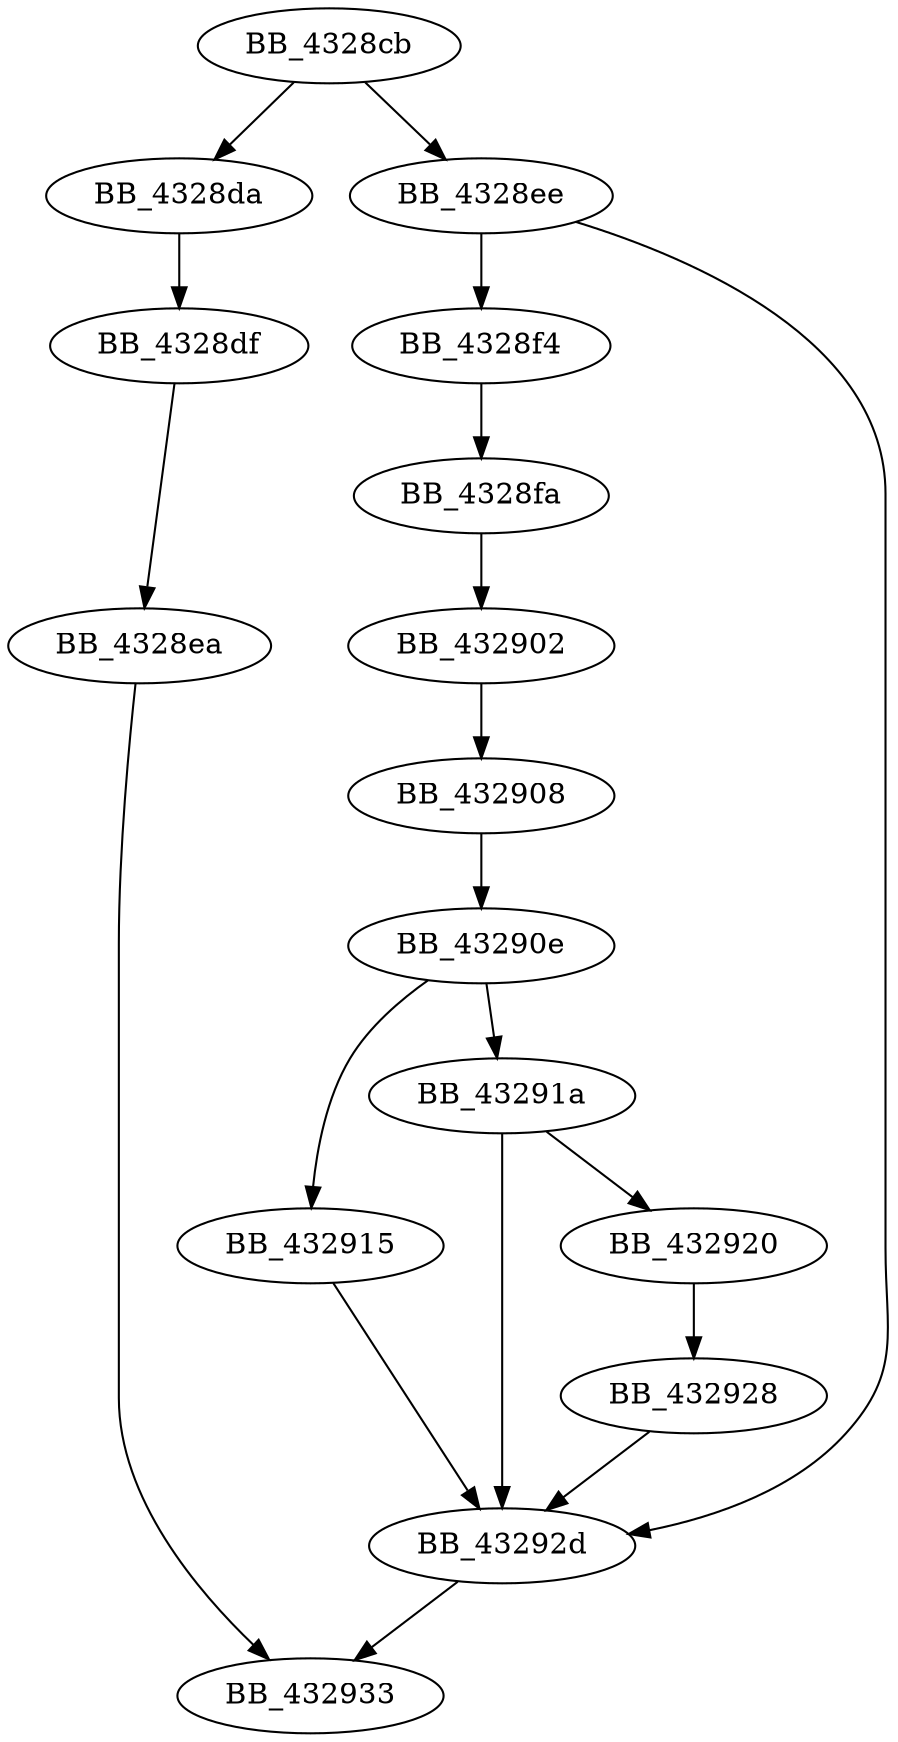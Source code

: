 DiGraph __fclose_nolock{
BB_4328cb->BB_4328da
BB_4328cb->BB_4328ee
BB_4328da->BB_4328df
BB_4328df->BB_4328ea
BB_4328ea->BB_432933
BB_4328ee->BB_4328f4
BB_4328ee->BB_43292d
BB_4328f4->BB_4328fa
BB_4328fa->BB_432902
BB_432902->BB_432908
BB_432908->BB_43290e
BB_43290e->BB_432915
BB_43290e->BB_43291a
BB_432915->BB_43292d
BB_43291a->BB_432920
BB_43291a->BB_43292d
BB_432920->BB_432928
BB_432928->BB_43292d
BB_43292d->BB_432933
}
